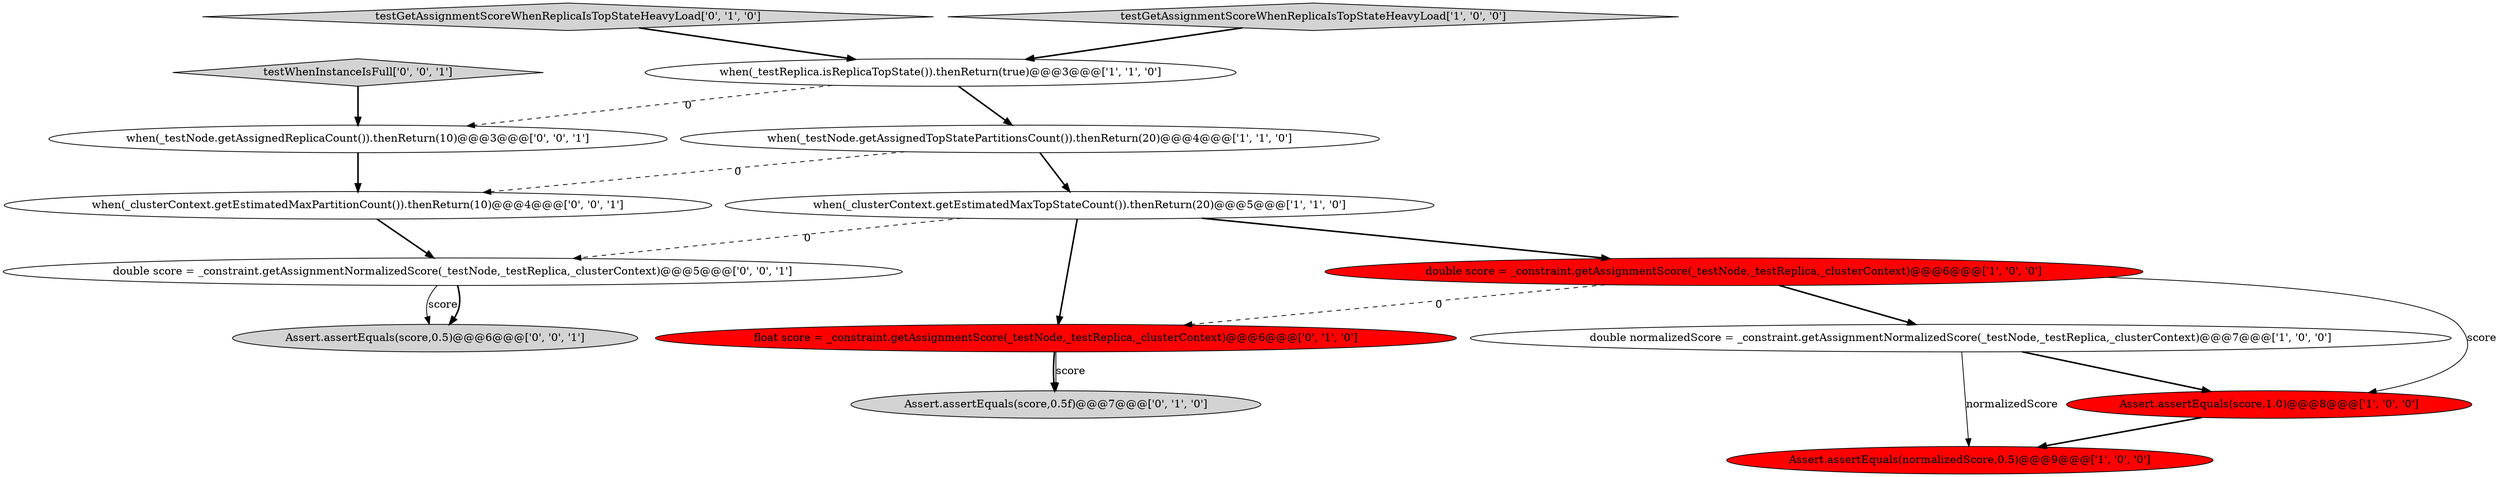 digraph {
12 [style = filled, label = "double score = _constraint.getAssignmentNormalizedScore(_testNode,_testReplica,_clusterContext)@@@5@@@['0', '0', '1']", fillcolor = white, shape = ellipse image = "AAA0AAABBB3BBB"];
6 [style = filled, label = "when(_testReplica.isReplicaTopState()).thenReturn(true)@@@3@@@['1', '1', '0']", fillcolor = white, shape = ellipse image = "AAA0AAABBB1BBB"];
7 [style = filled, label = "when(_testNode.getAssignedTopStatePartitionsCount()).thenReturn(20)@@@4@@@['1', '1', '0']", fillcolor = white, shape = ellipse image = "AAA0AAABBB1BBB"];
9 [style = filled, label = "Assert.assertEquals(score,0.5f)@@@7@@@['0', '1', '0']", fillcolor = lightgray, shape = ellipse image = "AAA0AAABBB2BBB"];
10 [style = filled, label = "float score = _constraint.getAssignmentScore(_testNode,_testReplica,_clusterContext)@@@6@@@['0', '1', '0']", fillcolor = red, shape = ellipse image = "AAA1AAABBB2BBB"];
2 [style = filled, label = "Assert.assertEquals(normalizedScore,0.5)@@@9@@@['1', '0', '0']", fillcolor = red, shape = ellipse image = "AAA1AAABBB1BBB"];
11 [style = filled, label = "when(_clusterContext.getEstimatedMaxPartitionCount()).thenReturn(10)@@@4@@@['0', '0', '1']", fillcolor = white, shape = ellipse image = "AAA0AAABBB3BBB"];
13 [style = filled, label = "testWhenInstanceIsFull['0', '0', '1']", fillcolor = lightgray, shape = diamond image = "AAA0AAABBB3BBB"];
5 [style = filled, label = "double normalizedScore = _constraint.getAssignmentNormalizedScore(_testNode,_testReplica,_clusterContext)@@@7@@@['1', '0', '0']", fillcolor = white, shape = ellipse image = "AAA0AAABBB1BBB"];
8 [style = filled, label = "testGetAssignmentScoreWhenReplicaIsTopStateHeavyLoad['0', '1', '0']", fillcolor = lightgray, shape = diamond image = "AAA0AAABBB2BBB"];
0 [style = filled, label = "when(_clusterContext.getEstimatedMaxTopStateCount()).thenReturn(20)@@@5@@@['1', '1', '0']", fillcolor = white, shape = ellipse image = "AAA0AAABBB1BBB"];
14 [style = filled, label = "when(_testNode.getAssignedReplicaCount()).thenReturn(10)@@@3@@@['0', '0', '1']", fillcolor = white, shape = ellipse image = "AAA0AAABBB3BBB"];
1 [style = filled, label = "testGetAssignmentScoreWhenReplicaIsTopStateHeavyLoad['1', '0', '0']", fillcolor = lightgray, shape = diamond image = "AAA0AAABBB1BBB"];
3 [style = filled, label = "Assert.assertEquals(score,1.0)@@@8@@@['1', '0', '0']", fillcolor = red, shape = ellipse image = "AAA1AAABBB1BBB"];
15 [style = filled, label = "Assert.assertEquals(score,0.5)@@@6@@@['0', '0', '1']", fillcolor = lightgray, shape = ellipse image = "AAA0AAABBB3BBB"];
4 [style = filled, label = "double score = _constraint.getAssignmentScore(_testNode,_testReplica,_clusterContext)@@@6@@@['1', '0', '0']", fillcolor = red, shape = ellipse image = "AAA1AAABBB1BBB"];
5->3 [style = bold, label=""];
4->3 [style = solid, label="score"];
12->15 [style = solid, label="score"];
12->15 [style = bold, label=""];
7->11 [style = dashed, label="0"];
7->0 [style = bold, label=""];
8->6 [style = bold, label=""];
11->12 [style = bold, label=""];
0->12 [style = dashed, label="0"];
6->14 [style = dashed, label="0"];
5->2 [style = solid, label="normalizedScore"];
0->10 [style = bold, label=""];
1->6 [style = bold, label=""];
3->2 [style = bold, label=""];
0->4 [style = bold, label=""];
10->9 [style = bold, label=""];
6->7 [style = bold, label=""];
4->10 [style = dashed, label="0"];
14->11 [style = bold, label=""];
4->5 [style = bold, label=""];
13->14 [style = bold, label=""];
10->9 [style = solid, label="score"];
}
